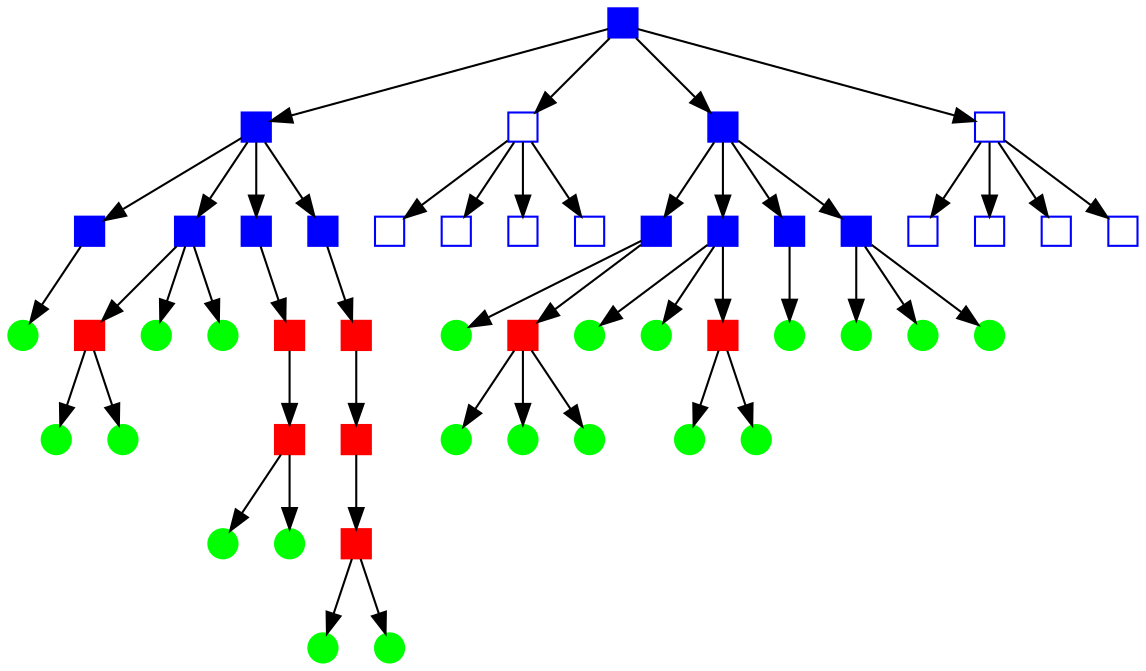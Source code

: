 digraph graphname { 
-1 [label="",shape=box,style=filled,color=blue,width=0.2,height=0.2];
-1 -> -2
-2 [label="",shape=box,style=filled,color=blue,width=0.2,height=0.2];
-2 -> -10
-10 [label="",shape=box,style=filled,color=blue,width=0.2,height=0.2];
-10 -> 0
0 [label="",shape=circle,style=filled,color=green,width=0.2,height=0.2];
-2 -> -11
-11 [label="",shape=box,style=filled,color=blue,width=0.2,height=0.2];
-11 -> -80
-80 [label="",shape=box,style=filled,color=red,width=0.2,height=0.2];
-80 -> 16
16 [label="",shape=circle,style=filled,color=green,width=0.2,height=0.2];
-80 -> 33
33 [label="",shape=circle,style=filled,color=green,width=0.2,height=0.2];
-11 -> 9
9 [label="",shape=circle,style=filled,color=green,width=0.2,height=0.2];
-11 -> 27
27 [label="",shape=circle,style=filled,color=green,width=0.2,height=0.2];
-2 -> -12
-12 [label="",shape=box,style=filled,color=blue,width=0.2,height=0.2];
-12 -> -82
-82 [label="",shape=box,style=filled,color=red,width=0.2,height=0.2];
-82 -> -83
-83 [label="",shape=box,style=filled,color=red,width=0.2,height=0.2];
-83 -> 26
26 [label="",shape=circle,style=filled,color=green,width=0.2,height=0.2];
-83 -> 45
45 [label="",shape=circle,style=filled,color=green,width=0.2,height=0.2];
-2 -> -13
-13 [label="",shape=box,style=filled,color=blue,width=0.2,height=0.2];
-13 -> -84
-84 [label="",shape=box,style=filled,color=red,width=0.2,height=0.2];
-84 -> -85
-85 [label="",shape=box,style=filled,color=red,width=0.2,height=0.2];
-85 -> -86
-86 [label="",shape=box,style=filled,color=red,width=0.2,height=0.2];
-86 -> 49
49 [label="",shape=circle,style=filled,color=green,width=0.2,height=0.2];
-86 -> 24
24 [label="",shape=circle,style=filled,color=green,width=0.2,height=0.2];
-1 -> -3
-3 [label="",shape=box,color=blue,width=0.2,height=0.2];
-3 -> -18
-18 [label="",shape=box,color=blue,width=0.2,height=0.2];
-3 -> -19
-19 [label="",shape=box,color=blue,width=0.2,height=0.2];
-3 -> -20
-20 [label="",shape=box,color=blue,width=0.2,height=0.2];
-3 -> -21
-21 [label="",shape=box,color=blue,width=0.2,height=0.2];
-1 -> -4
-4 [label="",shape=box,style=filled,color=blue,width=0.2,height=0.2];
-4 -> -26
-26 [label="",shape=box,style=filled,color=blue,width=0.2,height=0.2];
-26 -> 7
7 [label="",shape=circle,style=filled,color=green,width=0.2,height=0.2];
-26 -> -74
-74 [label="",shape=box,style=filled,color=red,width=0.2,height=0.2];
-74 -> 3
3 [label="",shape=circle,style=filled,color=green,width=0.2,height=0.2];
-74 -> 13
13 [label="",shape=circle,style=filled,color=green,width=0.2,height=0.2];
-74 -> 41
41 [label="",shape=circle,style=filled,color=green,width=0.2,height=0.2];
-4 -> -27
-27 [label="",shape=box,style=filled,color=blue,width=0.2,height=0.2];
-27 -> 46
46 [label="",shape=circle,style=filled,color=green,width=0.2,height=0.2];
-27 -> 5
5 [label="",shape=circle,style=filled,color=green,width=0.2,height=0.2];
-27 -> -75
-75 [label="",shape=box,style=filled,color=red,width=0.2,height=0.2];
-75 -> 10
10 [label="",shape=circle,style=filled,color=green,width=0.2,height=0.2];
-75 -> 14
14 [label="",shape=circle,style=filled,color=green,width=0.2,height=0.2];
-4 -> -28
-28 [label="",shape=box,style=filled,color=blue,width=0.2,height=0.2];
-28 -> 20
20 [label="",shape=circle,style=filled,color=green,width=0.2,height=0.2];
-4 -> -29
-29 [label="",shape=box,style=filled,color=blue,width=0.2,height=0.2];
-29 -> 48
48 [label="",shape=circle,style=filled,color=green,width=0.2,height=0.2];
-29 -> 36
36 [label="",shape=circle,style=filled,color=green,width=0.2,height=0.2];
-29 -> 28
28 [label="",shape=circle,style=filled,color=green,width=0.2,height=0.2];
-1 -> -5
-5 [label="",shape=box,color=blue,width=0.2,height=0.2];
-5 -> -34
-34 [label="",shape=box,color=blue,width=0.2,height=0.2];
-5 -> -35
-35 [label="",shape=box,color=blue,width=0.2,height=0.2];
-5 -> -36
-36 [label="",shape=box,color=blue,width=0.2,height=0.2];
-5 -> -37
-37 [label="",shape=box,color=blue,width=0.2,height=0.2];
}
